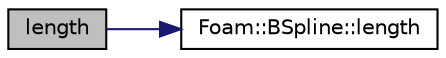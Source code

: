 digraph "length"
{
  bgcolor="transparent";
  edge [fontname="Helvetica",fontsize="10",labelfontname="Helvetica",labelfontsize="10"];
  node [fontname="Helvetica",fontsize="10",shape=record];
  rankdir="LR";
  Node1 [label="length",height=0.2,width=0.4,color="black", fillcolor="grey75", style="filled", fontcolor="black"];
  Node1 -> Node2 [color="midnightblue",fontsize="10",style="solid",fontname="Helvetica"];
  Node2 [label="Foam::BSpline::length",height=0.2,width=0.4,color="black",URL="$a00164.html#a8b35735b5afe7675bdb73473a5a23d90",tooltip="Return the length of the curve. "];
}
